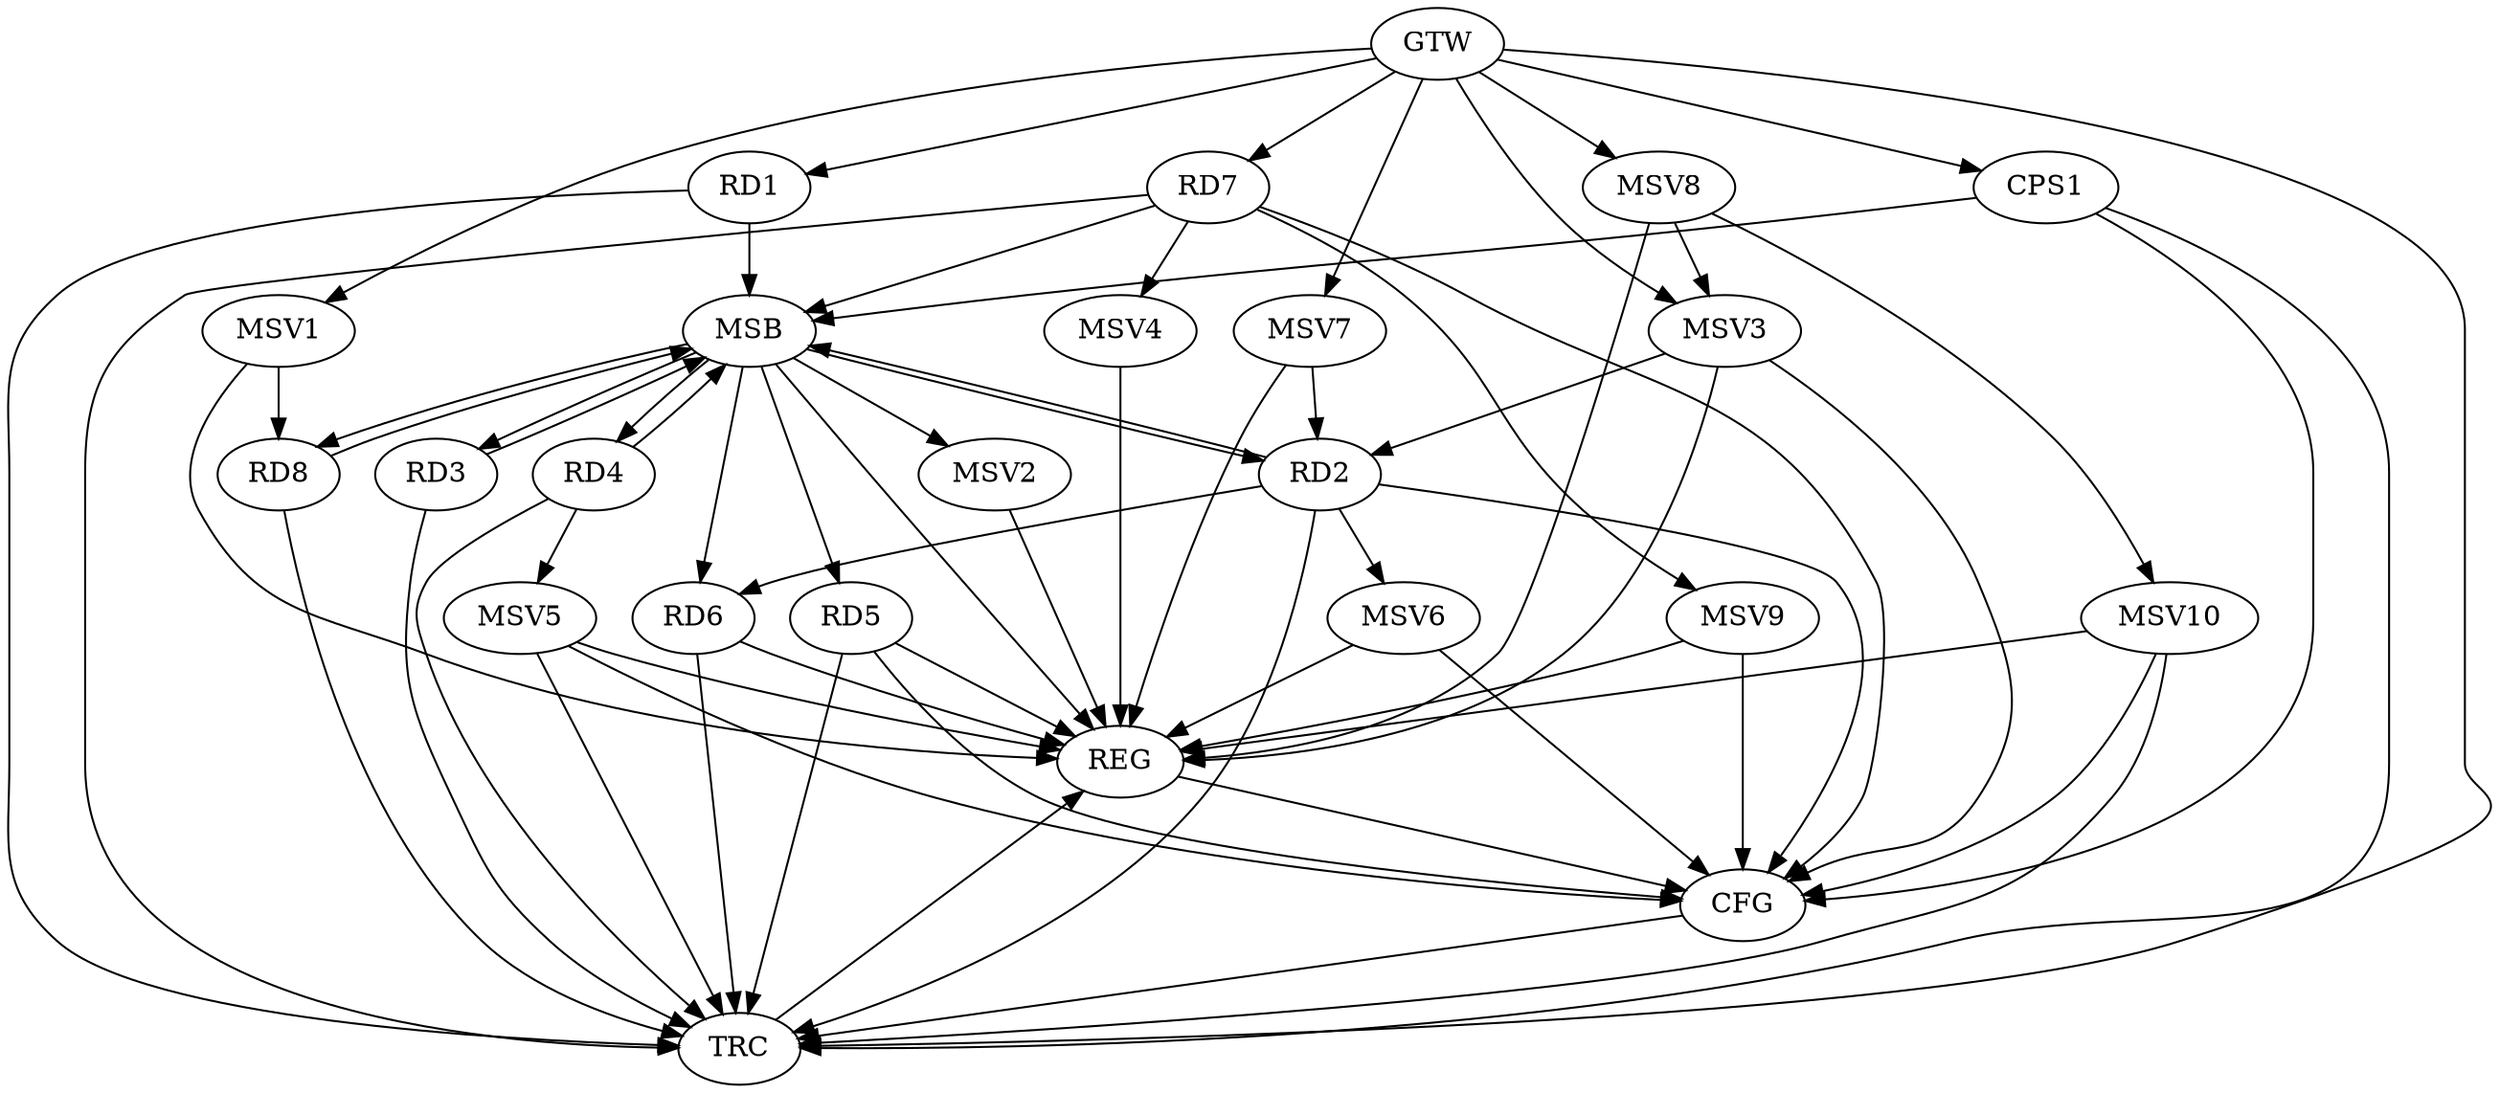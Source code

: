 strict digraph G {
  RD1 [ label="RD1" ];
  RD2 [ label="RD2" ];
  RD3 [ label="RD3" ];
  RD4 [ label="RD4" ];
  RD5 [ label="RD5" ];
  RD6 [ label="RD6" ];
  RD7 [ label="RD7" ];
  RD8 [ label="RD8" ];
  CPS1 [ label="CPS1" ];
  GTW [ label="GTW" ];
  REG [ label="REG" ];
  MSB [ label="MSB" ];
  CFG [ label="CFG" ];
  TRC [ label="TRC" ];
  MSV1 [ label="MSV1" ];
  MSV2 [ label="MSV2" ];
  MSV3 [ label="MSV3" ];
  MSV4 [ label="MSV4" ];
  MSV5 [ label="MSV5" ];
  MSV6 [ label="MSV6" ];
  MSV7 [ label="MSV7" ];
  MSV8 [ label="MSV8" ];
  MSV9 [ label="MSV9" ];
  MSV10 [ label="MSV10" ];
  GTW -> RD1;
  GTW -> RD7;
  GTW -> CPS1;
  RD5 -> REG;
  RD6 -> REG;
  RD1 -> MSB;
  MSB -> RD2;
  MSB -> RD3;
  MSB -> REG;
  RD2 -> MSB;
  MSB -> RD6;
  RD3 -> MSB;
  MSB -> RD8;
  RD4 -> MSB;
  RD7 -> MSB;
  RD8 -> MSB;
  CPS1 -> MSB;
  MSB -> RD4;
  MSB -> RD5;
  RD5 -> CFG;
  RD2 -> CFG;
  RD7 -> CFG;
  CPS1 -> CFG;
  REG -> CFG;
  RD1 -> TRC;
  RD2 -> TRC;
  RD3 -> TRC;
  RD4 -> TRC;
  RD5 -> TRC;
  RD6 -> TRC;
  RD7 -> TRC;
  RD8 -> TRC;
  CPS1 -> TRC;
  GTW -> TRC;
  CFG -> TRC;
  TRC -> REG;
  RD2 -> RD6;
  MSV1 -> RD8;
  GTW -> MSV1;
  MSV1 -> REG;
  MSB -> MSV2;
  MSV2 -> REG;
  MSV3 -> RD2;
  GTW -> MSV3;
  MSV3 -> REG;
  MSV3 -> CFG;
  RD7 -> MSV4;
  MSV4 -> REG;
  RD4 -> MSV5;
  MSV5 -> REG;
  MSV5 -> TRC;
  MSV5 -> CFG;
  RD2 -> MSV6;
  MSV6 -> REG;
  MSV6 -> CFG;
  MSV7 -> RD2;
  GTW -> MSV7;
  MSV7 -> REG;
  MSV8 -> MSV3;
  GTW -> MSV8;
  MSV8 -> REG;
  RD7 -> MSV9;
  MSV9 -> REG;
  MSV9 -> CFG;
  MSV8 -> MSV10;
  MSV10 -> REG;
  MSV10 -> TRC;
  MSV10 -> CFG;
}
